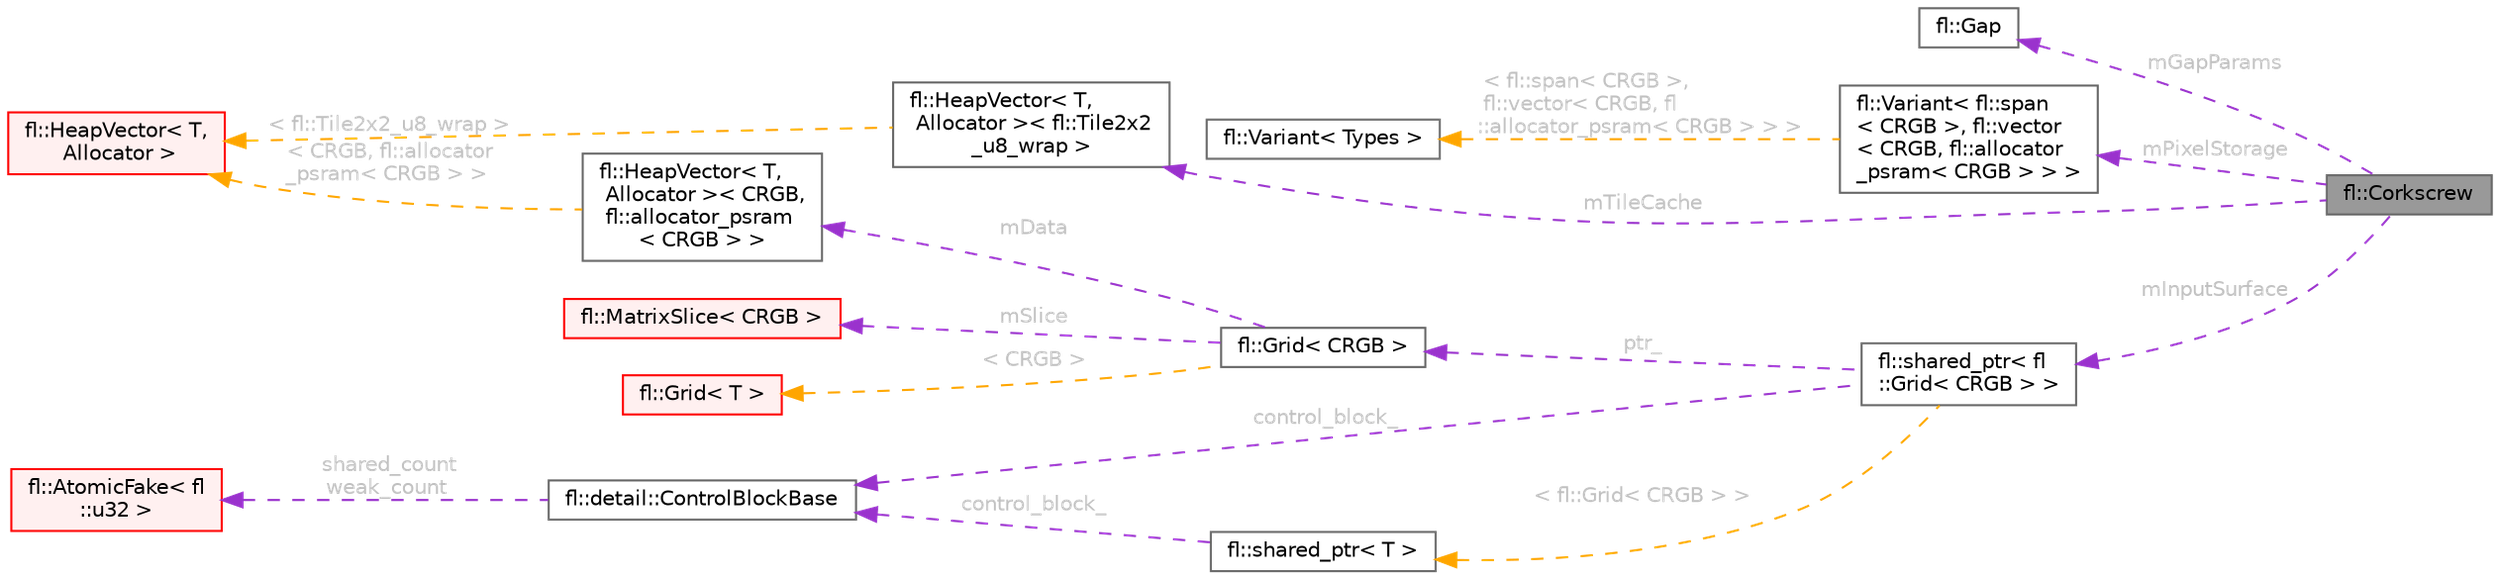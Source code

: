 digraph "fl::Corkscrew"
{
 // INTERACTIVE_SVG=YES
 // LATEX_PDF_SIZE
  bgcolor="transparent";
  edge [fontname=Helvetica,fontsize=10,labelfontname=Helvetica,labelfontsize=10];
  node [fontname=Helvetica,fontsize=10,shape=box,height=0.2,width=0.4];
  rankdir="LR";
  Node1 [id="Node000001",label="fl::Corkscrew",height=0.2,width=0.4,color="gray40", fillcolor="grey60", style="filled", fontcolor="black",tooltip=" "];
  Node2 -> Node1 [id="edge1_Node000001_Node000002",dir="back",color="darkorchid3",style="dashed",tooltip=" ",label=" mGapParams",fontcolor="grey" ];
  Node2 [id="Node000002",label="fl::Gap",height=0.2,width=0.4,color="gray40", fillcolor="white", style="filled",URL="$dd/deb/structfl_1_1_gap.html",tooltip="Struct representing gap parameters for corkscrew mapping."];
  Node3 -> Node1 [id="edge2_Node000001_Node000003",dir="back",color="darkorchid3",style="dashed",tooltip=" ",label=" mPixelStorage",fontcolor="grey" ];
  Node3 [id="Node000003",label="fl::Variant\< fl::span\l\< CRGB \>, fl::vector\l\< CRGB, fl::allocator\l_psram\< CRGB \> \> \>",height=0.2,width=0.4,color="gray40", fillcolor="white", style="filled",URL="$de/d60/classfl_1_1_variant.html",tooltip=" "];
  Node4 -> Node3 [id="edge3_Node000003_Node000004",dir="back",color="orange",style="dashed",tooltip=" ",label=" \< fl::span\< CRGB \>,\l fl::vector\< CRGB, fl\l::allocator_psram\< CRGB \> \> \>",fontcolor="grey" ];
  Node4 [id="Node000004",label="fl::Variant\< Types \>",height=0.2,width=0.4,color="gray40", fillcolor="white", style="filled",URL="$de/d60/classfl_1_1_variant.html",tooltip=" "];
  Node5 -> Node1 [id="edge4_Node000001_Node000005",dir="back",color="darkorchid3",style="dashed",tooltip=" ",label=" mInputSurface",fontcolor="grey" ];
  Node5 [id="Node000005",label="fl::shared_ptr\< fl\l::Grid\< CRGB \> \>",height=0.2,width=0.4,color="gray40", fillcolor="white", style="filled",URL="$d1/d74/classfl_1_1shared__ptr.html",tooltip=" "];
  Node6 -> Node5 [id="edge5_Node000005_Node000006",dir="back",color="darkorchid3",style="dashed",tooltip=" ",label=" ptr_",fontcolor="grey" ];
  Node6 [id="Node000006",label="fl::Grid\< CRGB \>",height=0.2,width=0.4,color="gray40", fillcolor="white", style="filled",URL="$d1/db9/classfl_1_1_grid.html",tooltip=" "];
  Node7 -> Node6 [id="edge6_Node000006_Node000007",dir="back",color="darkorchid3",style="dashed",tooltip=" ",label=" mData",fontcolor="grey" ];
  Node7 [id="Node000007",label="fl::HeapVector\< T,\l Allocator \>\< CRGB,\l fl::allocator_psram\l\< CRGB \> \>",height=0.2,width=0.4,color="gray40", fillcolor="white", style="filled",URL="$db/ddd/classfl_1_1_heap_vector.html",tooltip=" "];
  Node8 -> Node7 [id="edge7_Node000007_Node000008",dir="back",color="orange",style="dashed",tooltip=" ",label=" \< CRGB, fl::allocator\l_psram\< CRGB \> \>",fontcolor="grey" ];
  Node8 [id="Node000008",label="fl::HeapVector\< T,\l Allocator \>",height=0.2,width=0.4,color="red", fillcolor="#FFF0F0", style="filled",URL="$db/ddd/classfl_1_1_heap_vector.html",tooltip=" "];
  Node10 -> Node6 [id="edge8_Node000006_Node000010",dir="back",color="darkorchid3",style="dashed",tooltip=" ",label=" mSlice",fontcolor="grey" ];
  Node10 [id="Node000010",label="fl::MatrixSlice\< CRGB \>",height=0.2,width=0.4,color="red", fillcolor="#FFF0F0", style="filled",URL="$d6/da3/classfl_1_1_matrix_slice.html",tooltip=" "];
  Node15 -> Node6 [id="edge9_Node000006_Node000015",dir="back",color="orange",style="dashed",tooltip=" ",label=" \< CRGB \>",fontcolor="grey" ];
  Node15 [id="Node000015",label="fl::Grid\< T \>",height=0.2,width=0.4,color="red", fillcolor="#FFF0F0", style="filled",URL="$d1/db9/classfl_1_1_grid.html",tooltip=" "];
  Node17 -> Node5 [id="edge10_Node000005_Node000017",dir="back",color="darkorchid3",style="dashed",tooltip=" ",label=" control_block_",fontcolor="grey" ];
  Node17 [id="Node000017",label="fl::detail::ControlBlockBase",height=0.2,width=0.4,color="gray40", fillcolor="white", style="filled",URL="$d4/dc0/structfl_1_1detail_1_1_control_block_base.html",tooltip=" "];
  Node18 -> Node17 [id="edge11_Node000017_Node000018",dir="back",color="darkorchid3",style="dashed",tooltip=" ",label=" shared_count\nweak_count",fontcolor="grey" ];
  Node18 [id="Node000018",label="fl::AtomicFake\< fl\l::u32 \>",height=0.2,width=0.4,color="red", fillcolor="#FFF0F0", style="filled",URL="$da/d98/classfl_1_1_atomic_fake.html",tooltip=" "];
  Node20 -> Node5 [id="edge12_Node000005_Node000020",dir="back",color="orange",style="dashed",tooltip=" ",label=" \< fl::Grid\< CRGB \> \>",fontcolor="grey" ];
  Node20 [id="Node000020",label="fl::shared_ptr\< T \>",height=0.2,width=0.4,color="gray40", fillcolor="white", style="filled",URL="$d1/d74/classfl_1_1shared__ptr.html",tooltip=" "];
  Node17 -> Node20 [id="edge13_Node000020_Node000017",dir="back",color="darkorchid3",style="dashed",tooltip=" ",label=" control_block_",fontcolor="grey" ];
  Node21 -> Node1 [id="edge14_Node000001_Node000021",dir="back",color="darkorchid3",style="dashed",tooltip=" ",label=" mTileCache",fontcolor="grey" ];
  Node21 [id="Node000021",label="fl::HeapVector\< T,\l Allocator \>\< fl::Tile2x2\l_u8_wrap \>",height=0.2,width=0.4,color="gray40", fillcolor="white", style="filled",URL="$db/ddd/classfl_1_1_heap_vector.html",tooltip=" "];
  Node8 -> Node21 [id="edge15_Node000021_Node000008",dir="back",color="orange",style="dashed",tooltip=" ",label=" \< fl::Tile2x2_u8_wrap \>",fontcolor="grey" ];
}
